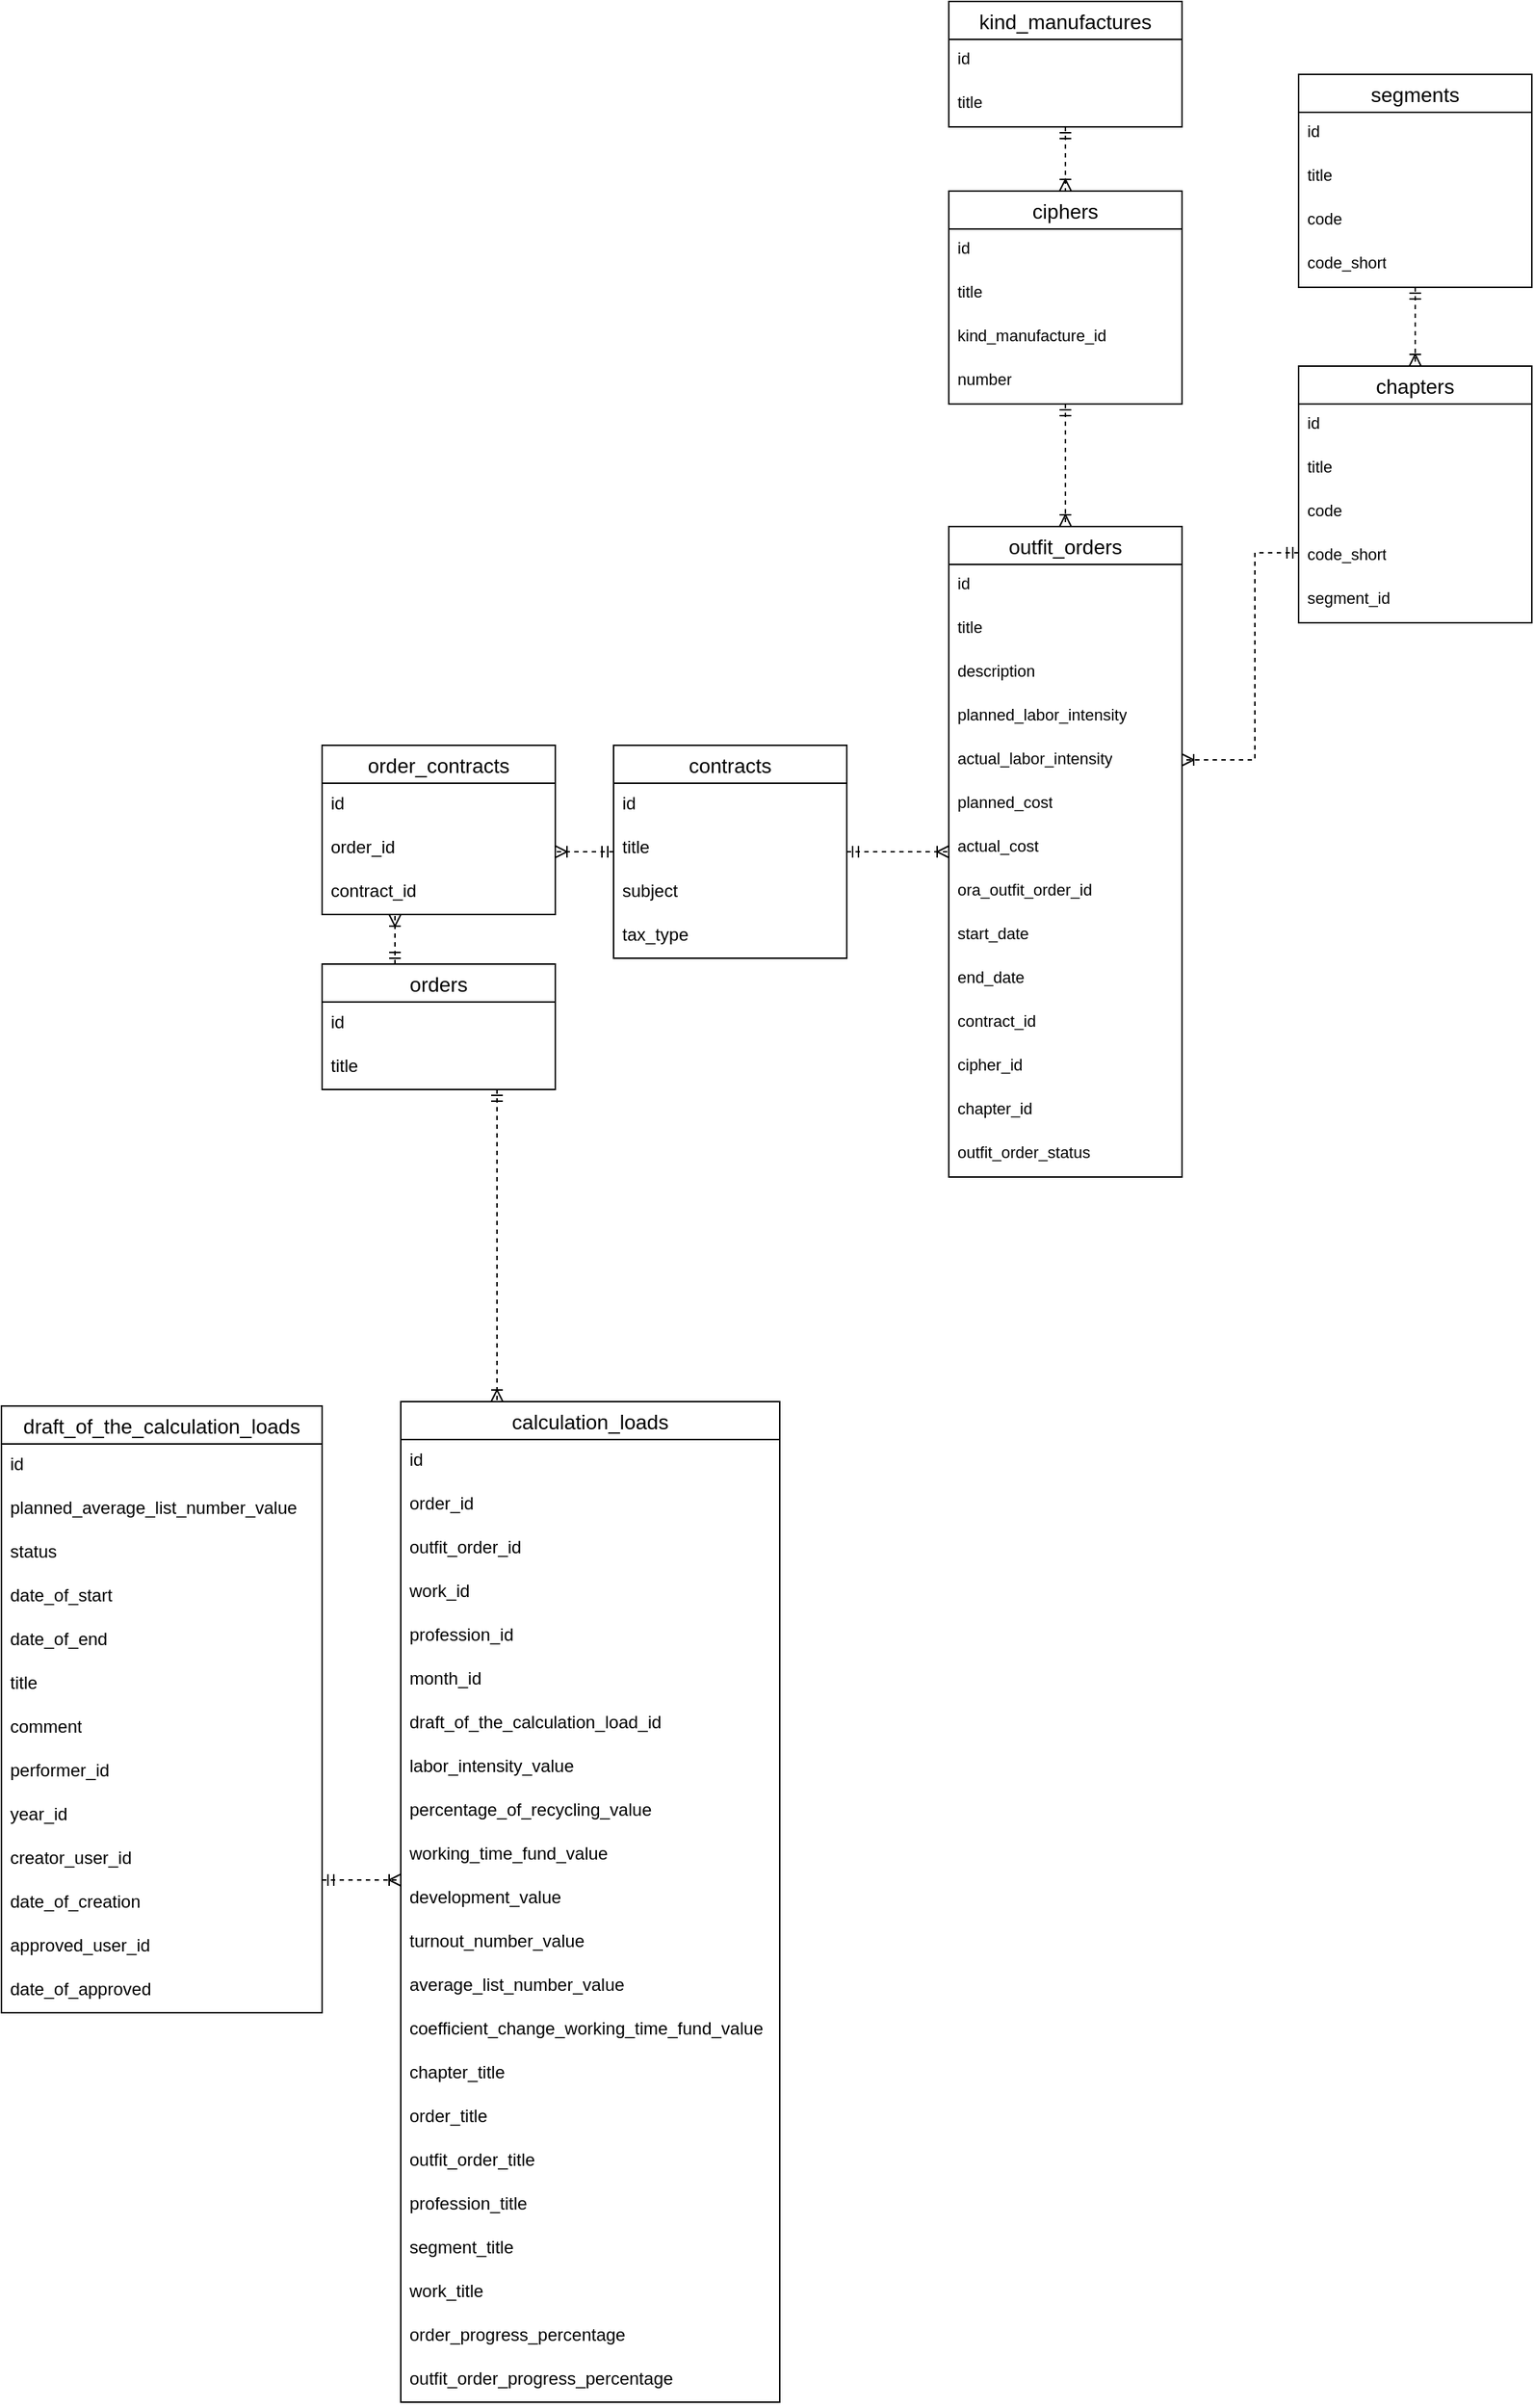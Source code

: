 <mxfile version="24.2.1" type="github">
  <diagram name="Страница — 1" id="GrZEG518gq5FZWqtpkEo">
    <mxGraphModel dx="954" dy="1816" grid="1" gridSize="10" guides="1" tooltips="1" connect="1" arrows="1" fold="1" page="1" pageScale="1" pageWidth="827" pageHeight="1169" math="0" shadow="0">
      <root>
        <mxCell id="0" />
        <mxCell id="1" parent="0" />
        <mxCell id="0xAcNE5p8Owfltbr_SzP-37" style="edgeStyle=orthogonalEdgeStyle;rounded=0;orthogonalLoop=1;jettySize=auto;html=1;dashed=1;endArrow=ERoneToMany;endFill=0;startArrow=ERmandOne;startFill=0;" edge="1" parent="1" source="0xAcNE5p8Owfltbr_SzP-1" target="0xAcNE5p8Owfltbr_SzP-15">
          <mxGeometry relative="1" as="geometry">
            <Array as="points">
              <mxPoint x="380" y="718" />
              <mxPoint x="380" y="718" />
            </Array>
          </mxGeometry>
        </mxCell>
        <mxCell id="0xAcNE5p8Owfltbr_SzP-1" value="draft_of_the_calculation_loads" style="swimlane;fontStyle=0;childLayout=stackLayout;horizontal=1;startSize=26;horizontalStack=0;resizeParent=1;resizeParentMax=0;resizeLast=0;collapsible=1;marginBottom=0;align=center;fontSize=14;" vertex="1" parent="1">
          <mxGeometry x="140" y="393" width="220" height="416" as="geometry" />
        </mxCell>
        <mxCell id="0xAcNE5p8Owfltbr_SzP-44" value="id" style="text;strokeColor=none;fillColor=none;spacingLeft=4;spacingRight=4;overflow=hidden;rotatable=0;points=[[0,0.5],[1,0.5]];portConstraint=eastwest;fontSize=12;whiteSpace=wrap;html=1;" vertex="1" parent="0xAcNE5p8Owfltbr_SzP-1">
          <mxGeometry y="26" width="220" height="30" as="geometry" />
        </mxCell>
        <mxCell id="0xAcNE5p8Owfltbr_SzP-2" value="planned_average_list_number_value" style="text;strokeColor=none;fillColor=none;spacingLeft=4;spacingRight=4;overflow=hidden;rotatable=0;points=[[0,0.5],[1,0.5]];portConstraint=eastwest;fontSize=12;whiteSpace=wrap;html=1;" vertex="1" parent="0xAcNE5p8Owfltbr_SzP-1">
          <mxGeometry y="56" width="220" height="30" as="geometry" />
        </mxCell>
        <mxCell id="0xAcNE5p8Owfltbr_SzP-3" value="status" style="text;strokeColor=none;fillColor=none;spacingLeft=4;spacingRight=4;overflow=hidden;rotatable=0;points=[[0,0.5],[1,0.5]];portConstraint=eastwest;fontSize=12;whiteSpace=wrap;html=1;" vertex="1" parent="0xAcNE5p8Owfltbr_SzP-1">
          <mxGeometry y="86" width="220" height="30" as="geometry" />
        </mxCell>
        <mxCell id="0xAcNE5p8Owfltbr_SzP-4" value="date_of_start" style="text;strokeColor=none;fillColor=none;spacingLeft=4;spacingRight=4;overflow=hidden;rotatable=0;points=[[0,0.5],[1,0.5]];portConstraint=eastwest;fontSize=12;whiteSpace=wrap;html=1;" vertex="1" parent="0xAcNE5p8Owfltbr_SzP-1">
          <mxGeometry y="116" width="220" height="30" as="geometry" />
        </mxCell>
        <mxCell id="0xAcNE5p8Owfltbr_SzP-5" value="date_of_end" style="text;strokeColor=none;fillColor=none;spacingLeft=4;spacingRight=4;overflow=hidden;rotatable=0;points=[[0,0.5],[1,0.5]];portConstraint=eastwest;fontSize=12;whiteSpace=wrap;html=1;" vertex="1" parent="0xAcNE5p8Owfltbr_SzP-1">
          <mxGeometry y="146" width="220" height="30" as="geometry" />
        </mxCell>
        <mxCell id="0xAcNE5p8Owfltbr_SzP-7" value="title" style="text;strokeColor=none;fillColor=none;spacingLeft=4;spacingRight=4;overflow=hidden;rotatable=0;points=[[0,0.5],[1,0.5]];portConstraint=eastwest;fontSize=12;whiteSpace=wrap;html=1;" vertex="1" parent="0xAcNE5p8Owfltbr_SzP-1">
          <mxGeometry y="176" width="220" height="30" as="geometry" />
        </mxCell>
        <mxCell id="0xAcNE5p8Owfltbr_SzP-8" value="comment" style="text;strokeColor=none;fillColor=none;spacingLeft=4;spacingRight=4;overflow=hidden;rotatable=0;points=[[0,0.5],[1,0.5]];portConstraint=eastwest;fontSize=12;whiteSpace=wrap;html=1;" vertex="1" parent="0xAcNE5p8Owfltbr_SzP-1">
          <mxGeometry y="206" width="220" height="30" as="geometry" />
        </mxCell>
        <mxCell id="0xAcNE5p8Owfltbr_SzP-10" value="performer_id" style="text;strokeColor=none;fillColor=none;spacingLeft=4;spacingRight=4;overflow=hidden;rotatable=0;points=[[0,0.5],[1,0.5]];portConstraint=eastwest;fontSize=12;whiteSpace=wrap;html=1;" vertex="1" parent="0xAcNE5p8Owfltbr_SzP-1">
          <mxGeometry y="236" width="220" height="30" as="geometry" />
        </mxCell>
        <mxCell id="0xAcNE5p8Owfltbr_SzP-11" value="year_id" style="text;strokeColor=none;fillColor=none;spacingLeft=4;spacingRight=4;overflow=hidden;rotatable=0;points=[[0,0.5],[1,0.5]];portConstraint=eastwest;fontSize=12;whiteSpace=wrap;html=1;" vertex="1" parent="0xAcNE5p8Owfltbr_SzP-1">
          <mxGeometry y="266" width="220" height="30" as="geometry" />
        </mxCell>
        <mxCell id="0xAcNE5p8Owfltbr_SzP-12" value="creator_user_id" style="text;strokeColor=none;fillColor=none;spacingLeft=4;spacingRight=4;overflow=hidden;rotatable=0;points=[[0,0.5],[1,0.5]];portConstraint=eastwest;fontSize=12;whiteSpace=wrap;html=1;" vertex="1" parent="0xAcNE5p8Owfltbr_SzP-1">
          <mxGeometry y="296" width="220" height="30" as="geometry" />
        </mxCell>
        <mxCell id="0xAcNE5p8Owfltbr_SzP-9" value="date_of_creation" style="text;strokeColor=none;fillColor=none;spacingLeft=4;spacingRight=4;overflow=hidden;rotatable=0;points=[[0,0.5],[1,0.5]];portConstraint=eastwest;fontSize=12;whiteSpace=wrap;html=1;" vertex="1" parent="0xAcNE5p8Owfltbr_SzP-1">
          <mxGeometry y="326" width="220" height="30" as="geometry" />
        </mxCell>
        <mxCell id="0xAcNE5p8Owfltbr_SzP-13" value="approved_user_id" style="text;strokeColor=none;fillColor=none;spacingLeft=4;spacingRight=4;overflow=hidden;rotatable=0;points=[[0,0.5],[1,0.5]];portConstraint=eastwest;fontSize=12;whiteSpace=wrap;html=1;" vertex="1" parent="0xAcNE5p8Owfltbr_SzP-1">
          <mxGeometry y="356" width="220" height="30" as="geometry" />
        </mxCell>
        <mxCell id="0xAcNE5p8Owfltbr_SzP-14" value="date_of_approved" style="text;strokeColor=none;fillColor=none;spacingLeft=4;spacingRight=4;overflow=hidden;rotatable=0;points=[[0,0.5],[1,0.5]];portConstraint=eastwest;fontSize=12;whiteSpace=wrap;html=1;" vertex="1" parent="0xAcNE5p8Owfltbr_SzP-1">
          <mxGeometry y="386" width="220" height="30" as="geometry" />
        </mxCell>
        <mxCell id="0xAcNE5p8Owfltbr_SzP-15" value="calculation_loads" style="swimlane;fontStyle=0;childLayout=stackLayout;horizontal=1;startSize=26;horizontalStack=0;resizeParent=1;resizeParentMax=0;resizeLast=0;collapsible=1;marginBottom=0;align=center;fontSize=14;" vertex="1" parent="1">
          <mxGeometry x="414" y="390" width="260" height="686" as="geometry" />
        </mxCell>
        <mxCell id="0xAcNE5p8Owfltbr_SzP-43" value="id" style="text;strokeColor=none;fillColor=none;spacingLeft=4;spacingRight=4;overflow=hidden;rotatable=0;points=[[0,0.5],[1,0.5]];portConstraint=eastwest;fontSize=12;whiteSpace=wrap;html=1;" vertex="1" parent="0xAcNE5p8Owfltbr_SzP-15">
          <mxGeometry y="26" width="260" height="30" as="geometry" />
        </mxCell>
        <mxCell id="0xAcNE5p8Owfltbr_SzP-16" value="order_id" style="text;strokeColor=none;fillColor=none;spacingLeft=4;spacingRight=4;overflow=hidden;rotatable=0;points=[[0,0.5],[1,0.5]];portConstraint=eastwest;fontSize=12;whiteSpace=wrap;html=1;" vertex="1" parent="0xAcNE5p8Owfltbr_SzP-15">
          <mxGeometry y="56" width="260" height="30" as="geometry" />
        </mxCell>
        <mxCell id="0xAcNE5p8Owfltbr_SzP-17" value="outfit_order_id" style="text;strokeColor=none;fillColor=none;spacingLeft=4;spacingRight=4;overflow=hidden;rotatable=0;points=[[0,0.5],[1,0.5]];portConstraint=eastwest;fontSize=12;whiteSpace=wrap;html=1;" vertex="1" parent="0xAcNE5p8Owfltbr_SzP-15">
          <mxGeometry y="86" width="260" height="30" as="geometry" />
        </mxCell>
        <mxCell id="0xAcNE5p8Owfltbr_SzP-18" value="work_id" style="text;strokeColor=none;fillColor=none;spacingLeft=4;spacingRight=4;overflow=hidden;rotatable=0;points=[[0,0.5],[1,0.5]];portConstraint=eastwest;fontSize=12;whiteSpace=wrap;html=1;" vertex="1" parent="0xAcNE5p8Owfltbr_SzP-15">
          <mxGeometry y="116" width="260" height="30" as="geometry" />
        </mxCell>
        <mxCell id="0xAcNE5p8Owfltbr_SzP-19" value="profession_id" style="text;strokeColor=none;fillColor=none;spacingLeft=4;spacingRight=4;overflow=hidden;rotatable=0;points=[[0,0.5],[1,0.5]];portConstraint=eastwest;fontSize=12;whiteSpace=wrap;html=1;" vertex="1" parent="0xAcNE5p8Owfltbr_SzP-15">
          <mxGeometry y="146" width="260" height="30" as="geometry" />
        </mxCell>
        <mxCell id="0xAcNE5p8Owfltbr_SzP-20" value="month_id" style="text;strokeColor=none;fillColor=none;spacingLeft=4;spacingRight=4;overflow=hidden;rotatable=0;points=[[0,0.5],[1,0.5]];portConstraint=eastwest;fontSize=12;whiteSpace=wrap;html=1;" vertex="1" parent="0xAcNE5p8Owfltbr_SzP-15">
          <mxGeometry y="176" width="260" height="30" as="geometry" />
        </mxCell>
        <mxCell id="0xAcNE5p8Owfltbr_SzP-21" value="draft_of_the_calculation_load_id" style="text;strokeColor=none;fillColor=none;spacingLeft=4;spacingRight=4;overflow=hidden;rotatable=0;points=[[0,0.5],[1,0.5]];portConstraint=eastwest;fontSize=12;whiteSpace=wrap;html=1;" vertex="1" parent="0xAcNE5p8Owfltbr_SzP-15">
          <mxGeometry y="206" width="260" height="30" as="geometry" />
        </mxCell>
        <mxCell id="0xAcNE5p8Owfltbr_SzP-22" value="labor_intensity_value" style="text;strokeColor=none;fillColor=none;spacingLeft=4;spacingRight=4;overflow=hidden;rotatable=0;points=[[0,0.5],[1,0.5]];portConstraint=eastwest;fontSize=12;whiteSpace=wrap;html=1;" vertex="1" parent="0xAcNE5p8Owfltbr_SzP-15">
          <mxGeometry y="236" width="260" height="30" as="geometry" />
        </mxCell>
        <mxCell id="0xAcNE5p8Owfltbr_SzP-23" value="percentage_of_recycling_value" style="text;strokeColor=none;fillColor=none;spacingLeft=4;spacingRight=4;overflow=hidden;rotatable=0;points=[[0,0.5],[1,0.5]];portConstraint=eastwest;fontSize=12;whiteSpace=wrap;html=1;" vertex="1" parent="0xAcNE5p8Owfltbr_SzP-15">
          <mxGeometry y="266" width="260" height="30" as="geometry" />
        </mxCell>
        <mxCell id="0xAcNE5p8Owfltbr_SzP-24" value="working_time_fund_value" style="text;strokeColor=none;fillColor=none;spacingLeft=4;spacingRight=4;overflow=hidden;rotatable=0;points=[[0,0.5],[1,0.5]];portConstraint=eastwest;fontSize=12;whiteSpace=wrap;html=1;" vertex="1" parent="0xAcNE5p8Owfltbr_SzP-15">
          <mxGeometry y="296" width="260" height="30" as="geometry" />
        </mxCell>
        <mxCell id="0xAcNE5p8Owfltbr_SzP-25" value="development_value" style="text;strokeColor=none;fillColor=none;spacingLeft=4;spacingRight=4;overflow=hidden;rotatable=0;points=[[0,0.5],[1,0.5]];portConstraint=eastwest;fontSize=12;whiteSpace=wrap;html=1;" vertex="1" parent="0xAcNE5p8Owfltbr_SzP-15">
          <mxGeometry y="326" width="260" height="30" as="geometry" />
        </mxCell>
        <mxCell id="0xAcNE5p8Owfltbr_SzP-26" value="turnout_number_value" style="text;strokeColor=none;fillColor=none;spacingLeft=4;spacingRight=4;overflow=hidden;rotatable=0;points=[[0,0.5],[1,0.5]];portConstraint=eastwest;fontSize=12;whiteSpace=wrap;html=1;" vertex="1" parent="0xAcNE5p8Owfltbr_SzP-15">
          <mxGeometry y="356" width="260" height="30" as="geometry" />
        </mxCell>
        <mxCell id="0xAcNE5p8Owfltbr_SzP-27" value="average_list_number_value" style="text;strokeColor=none;fillColor=none;spacingLeft=4;spacingRight=4;overflow=hidden;rotatable=0;points=[[0,0.5],[1,0.5]];portConstraint=eastwest;fontSize=12;whiteSpace=wrap;html=1;" vertex="1" parent="0xAcNE5p8Owfltbr_SzP-15">
          <mxGeometry y="386" width="260" height="30" as="geometry" />
        </mxCell>
        <mxCell id="0xAcNE5p8Owfltbr_SzP-28" value="coefficient_change_working_time_fund_value" style="text;strokeColor=none;fillColor=none;spacingLeft=4;spacingRight=4;overflow=hidden;rotatable=0;points=[[0,0.5],[1,0.5]];portConstraint=eastwest;fontSize=12;whiteSpace=wrap;html=1;" vertex="1" parent="0xAcNE5p8Owfltbr_SzP-15">
          <mxGeometry y="416" width="260" height="30" as="geometry" />
        </mxCell>
        <mxCell id="0xAcNE5p8Owfltbr_SzP-29" value="chapter_title" style="text;strokeColor=none;fillColor=none;spacingLeft=4;spacingRight=4;overflow=hidden;rotatable=0;points=[[0,0.5],[1,0.5]];portConstraint=eastwest;fontSize=12;whiteSpace=wrap;html=1;" vertex="1" parent="0xAcNE5p8Owfltbr_SzP-15">
          <mxGeometry y="446" width="260" height="30" as="geometry" />
        </mxCell>
        <mxCell id="0xAcNE5p8Owfltbr_SzP-30" value="order_title" style="text;strokeColor=none;fillColor=none;spacingLeft=4;spacingRight=4;overflow=hidden;rotatable=0;points=[[0,0.5],[1,0.5]];portConstraint=eastwest;fontSize=12;whiteSpace=wrap;html=1;" vertex="1" parent="0xAcNE5p8Owfltbr_SzP-15">
          <mxGeometry y="476" width="260" height="30" as="geometry" />
        </mxCell>
        <mxCell id="0xAcNE5p8Owfltbr_SzP-31" value="outfit_order_title" style="text;strokeColor=none;fillColor=none;spacingLeft=4;spacingRight=4;overflow=hidden;rotatable=0;points=[[0,0.5],[1,0.5]];portConstraint=eastwest;fontSize=12;whiteSpace=wrap;html=1;" vertex="1" parent="0xAcNE5p8Owfltbr_SzP-15">
          <mxGeometry y="506" width="260" height="30" as="geometry" />
        </mxCell>
        <mxCell id="0xAcNE5p8Owfltbr_SzP-32" value="profession_title" style="text;strokeColor=none;fillColor=none;spacingLeft=4;spacingRight=4;overflow=hidden;rotatable=0;points=[[0,0.5],[1,0.5]];portConstraint=eastwest;fontSize=12;whiteSpace=wrap;html=1;" vertex="1" parent="0xAcNE5p8Owfltbr_SzP-15">
          <mxGeometry y="536" width="260" height="30" as="geometry" />
        </mxCell>
        <mxCell id="0xAcNE5p8Owfltbr_SzP-33" value="segment_title" style="text;strokeColor=none;fillColor=none;spacingLeft=4;spacingRight=4;overflow=hidden;rotatable=0;points=[[0,0.5],[1,0.5]];portConstraint=eastwest;fontSize=12;whiteSpace=wrap;html=1;" vertex="1" parent="0xAcNE5p8Owfltbr_SzP-15">
          <mxGeometry y="566" width="260" height="30" as="geometry" />
        </mxCell>
        <mxCell id="0xAcNE5p8Owfltbr_SzP-34" value="work_title" style="text;strokeColor=none;fillColor=none;spacingLeft=4;spacingRight=4;overflow=hidden;rotatable=0;points=[[0,0.5],[1,0.5]];portConstraint=eastwest;fontSize=12;whiteSpace=wrap;html=1;" vertex="1" parent="0xAcNE5p8Owfltbr_SzP-15">
          <mxGeometry y="596" width="260" height="30" as="geometry" />
        </mxCell>
        <mxCell id="0xAcNE5p8Owfltbr_SzP-35" value="order_progress_percentage" style="text;strokeColor=none;fillColor=none;spacingLeft=4;spacingRight=4;overflow=hidden;rotatable=0;points=[[0,0.5],[1,0.5]];portConstraint=eastwest;fontSize=12;whiteSpace=wrap;html=1;" vertex="1" parent="0xAcNE5p8Owfltbr_SzP-15">
          <mxGeometry y="626" width="260" height="30" as="geometry" />
        </mxCell>
        <mxCell id="0xAcNE5p8Owfltbr_SzP-36" value="outfit_order_progress_percentage" style="text;strokeColor=none;fillColor=none;spacingLeft=4;spacingRight=4;overflow=hidden;rotatable=0;points=[[0,0.5],[1,0.5]];portConstraint=eastwest;fontSize=12;whiteSpace=wrap;html=1;" vertex="1" parent="0xAcNE5p8Owfltbr_SzP-15">
          <mxGeometry y="656" width="260" height="30" as="geometry" />
        </mxCell>
        <mxCell id="0xAcNE5p8Owfltbr_SzP-60" style="edgeStyle=orthogonalEdgeStyle;rounded=0;orthogonalLoop=1;jettySize=auto;html=1;dashed=1;startArrow=ERmandOne;startFill=0;endArrow=ERoneToMany;endFill=0;" edge="1" parent="1" source="0xAcNE5p8Owfltbr_SzP-39" target="0xAcNE5p8Owfltbr_SzP-53">
          <mxGeometry relative="1" as="geometry">
            <Array as="points">
              <mxPoint x="410" y="70" />
              <mxPoint x="410" y="70" />
            </Array>
          </mxGeometry>
        </mxCell>
        <mxCell id="0xAcNE5p8Owfltbr_SzP-63" style="edgeStyle=orthogonalEdgeStyle;rounded=0;orthogonalLoop=1;jettySize=auto;html=1;dashed=1;strokeColor=default;align=center;verticalAlign=middle;fontFamily=Helvetica;fontSize=11;fontColor=default;labelBackgroundColor=default;startArrow=ERmandOne;startFill=0;endArrow=ERoneToMany;endFill=0;" edge="1" parent="1" source="0xAcNE5p8Owfltbr_SzP-39" target="0xAcNE5p8Owfltbr_SzP-15">
          <mxGeometry relative="1" as="geometry">
            <Array as="points">
              <mxPoint x="480" y="230" />
              <mxPoint x="480" y="230" />
            </Array>
          </mxGeometry>
        </mxCell>
        <mxCell id="0xAcNE5p8Owfltbr_SzP-39" value="orders" style="swimlane;fontStyle=0;childLayout=stackLayout;horizontal=1;startSize=26;horizontalStack=0;resizeParent=1;resizeParentMax=0;resizeLast=0;collapsible=1;marginBottom=0;align=center;fontSize=14;" vertex="1" parent="1">
          <mxGeometry x="360" y="90" width="160" height="86" as="geometry" />
        </mxCell>
        <mxCell id="0xAcNE5p8Owfltbr_SzP-45" value="id" style="text;strokeColor=none;fillColor=none;spacingLeft=4;spacingRight=4;overflow=hidden;rotatable=0;points=[[0,0.5],[1,0.5]];portConstraint=eastwest;fontSize=12;whiteSpace=wrap;html=1;" vertex="1" parent="0xAcNE5p8Owfltbr_SzP-39">
          <mxGeometry y="26" width="160" height="30" as="geometry" />
        </mxCell>
        <mxCell id="0xAcNE5p8Owfltbr_SzP-46" value="title" style="text;strokeColor=none;fillColor=none;spacingLeft=4;spacingRight=4;overflow=hidden;rotatable=0;points=[[0,0.5],[1,0.5]];portConstraint=eastwest;fontSize=12;whiteSpace=wrap;html=1;" vertex="1" parent="0xAcNE5p8Owfltbr_SzP-39">
          <mxGeometry y="56" width="160" height="30" as="geometry" />
        </mxCell>
        <mxCell id="0xAcNE5p8Owfltbr_SzP-61" style="edgeStyle=orthogonalEdgeStyle;rounded=0;orthogonalLoop=1;jettySize=auto;html=1;dashed=1;strokeColor=default;align=center;verticalAlign=middle;fontFamily=Helvetica;fontSize=11;fontColor=default;labelBackgroundColor=default;startArrow=ERmandOne;startFill=0;endArrow=ERoneToMany;endFill=0;" edge="1" parent="1" source="0xAcNE5p8Owfltbr_SzP-47" target="0xAcNE5p8Owfltbr_SzP-53">
          <mxGeometry relative="1" as="geometry">
            <Array as="points">
              <mxPoint x="500" y="-59" />
            </Array>
          </mxGeometry>
        </mxCell>
        <mxCell id="0xAcNE5p8Owfltbr_SzP-95" style="edgeStyle=orthogonalEdgeStyle;rounded=0;orthogonalLoop=1;jettySize=auto;html=1;dashed=1;strokeColor=default;align=center;verticalAlign=middle;fontFamily=Helvetica;fontSize=11;fontColor=default;labelBackgroundColor=default;startArrow=ERmandOne;startFill=0;endArrow=ERoneToMany;endFill=0;" edge="1" parent="1" source="0xAcNE5p8Owfltbr_SzP-47" target="0xAcNE5p8Owfltbr_SzP-64">
          <mxGeometry relative="1" as="geometry" />
        </mxCell>
        <mxCell id="0xAcNE5p8Owfltbr_SzP-47" value="contracts" style="swimlane;fontStyle=0;childLayout=stackLayout;horizontal=1;startSize=26;horizontalStack=0;resizeParent=1;resizeParentMax=0;resizeLast=0;collapsible=1;marginBottom=0;align=center;fontSize=14;" vertex="1" parent="1">
          <mxGeometry x="560" y="-60" width="160" height="146" as="geometry" />
        </mxCell>
        <mxCell id="0xAcNE5p8Owfltbr_SzP-48" value="id" style="text;strokeColor=none;fillColor=none;spacingLeft=4;spacingRight=4;overflow=hidden;rotatable=0;points=[[0,0.5],[1,0.5]];portConstraint=eastwest;fontSize=12;whiteSpace=wrap;html=1;" vertex="1" parent="0xAcNE5p8Owfltbr_SzP-47">
          <mxGeometry y="26" width="160" height="30" as="geometry" />
        </mxCell>
        <mxCell id="0xAcNE5p8Owfltbr_SzP-49" value="title" style="text;strokeColor=none;fillColor=none;spacingLeft=4;spacingRight=4;overflow=hidden;rotatable=0;points=[[0,0.5],[1,0.5]];portConstraint=eastwest;fontSize=12;whiteSpace=wrap;html=1;" vertex="1" parent="0xAcNE5p8Owfltbr_SzP-47">
          <mxGeometry y="56" width="160" height="30" as="geometry" />
        </mxCell>
        <mxCell id="0xAcNE5p8Owfltbr_SzP-51" value="subject" style="text;strokeColor=none;fillColor=none;spacingLeft=4;spacingRight=4;overflow=hidden;rotatable=0;points=[[0,0.5],[1,0.5]];portConstraint=eastwest;fontSize=12;whiteSpace=wrap;html=1;" vertex="1" parent="0xAcNE5p8Owfltbr_SzP-47">
          <mxGeometry y="86" width="160" height="30" as="geometry" />
        </mxCell>
        <mxCell id="0xAcNE5p8Owfltbr_SzP-52" value="tax_type" style="text;strokeColor=none;fillColor=none;spacingLeft=4;spacingRight=4;overflow=hidden;rotatable=0;points=[[0,0.5],[1,0.5]];portConstraint=eastwest;fontSize=12;whiteSpace=wrap;html=1;" vertex="1" parent="0xAcNE5p8Owfltbr_SzP-47">
          <mxGeometry y="116" width="160" height="30" as="geometry" />
        </mxCell>
        <mxCell id="0xAcNE5p8Owfltbr_SzP-53" value="order_contracts" style="swimlane;fontStyle=0;childLayout=stackLayout;horizontal=1;startSize=26;horizontalStack=0;resizeParent=1;resizeParentMax=0;resizeLast=0;collapsible=1;marginBottom=0;align=center;fontSize=14;" vertex="1" parent="1">
          <mxGeometry x="360" y="-60" width="160" height="116" as="geometry" />
        </mxCell>
        <mxCell id="0xAcNE5p8Owfltbr_SzP-59" value="id" style="text;strokeColor=none;fillColor=none;spacingLeft=4;spacingRight=4;overflow=hidden;rotatable=0;points=[[0,0.5],[1,0.5]];portConstraint=eastwest;fontSize=12;whiteSpace=wrap;html=1;" vertex="1" parent="0xAcNE5p8Owfltbr_SzP-53">
          <mxGeometry y="26" width="160" height="30" as="geometry" />
        </mxCell>
        <mxCell id="0xAcNE5p8Owfltbr_SzP-57" value="order_id" style="text;strokeColor=none;fillColor=none;spacingLeft=4;spacingRight=4;overflow=hidden;rotatable=0;points=[[0,0.5],[1,0.5]];portConstraint=eastwest;fontSize=12;whiteSpace=wrap;html=1;" vertex="1" parent="0xAcNE5p8Owfltbr_SzP-53">
          <mxGeometry y="56" width="160" height="30" as="geometry" />
        </mxCell>
        <mxCell id="0xAcNE5p8Owfltbr_SzP-58" value="contract_id" style="text;strokeColor=none;fillColor=none;spacingLeft=4;spacingRight=4;overflow=hidden;rotatable=0;points=[[0,0.5],[1,0.5]];portConstraint=eastwest;fontSize=12;whiteSpace=wrap;html=1;" vertex="1" parent="0xAcNE5p8Owfltbr_SzP-53">
          <mxGeometry y="86" width="160" height="30" as="geometry" />
        </mxCell>
        <mxCell id="0xAcNE5p8Owfltbr_SzP-64" value="outfit_orders" style="swimlane;fontStyle=0;childLayout=stackLayout;horizontal=1;startSize=26;horizontalStack=0;resizeParent=1;resizeParentMax=0;resizeLast=0;collapsible=1;marginBottom=0;align=center;fontSize=14;fontFamily=Helvetica;fontColor=default;labelBackgroundColor=default;" vertex="1" parent="1">
          <mxGeometry x="790" y="-210" width="160" height="446" as="geometry" />
        </mxCell>
        <mxCell id="0xAcNE5p8Owfltbr_SzP-68" value="id" style="text;strokeColor=none;fillColor=none;spacingLeft=4;spacingRight=4;overflow=hidden;rotatable=0;points=[[0,0.5],[1,0.5]];portConstraint=eastwest;fontSize=11;whiteSpace=wrap;html=1;fontFamily=Helvetica;fontColor=default;labelBackgroundColor=default;" vertex="1" parent="0xAcNE5p8Owfltbr_SzP-64">
          <mxGeometry y="26" width="160" height="30" as="geometry" />
        </mxCell>
        <mxCell id="0xAcNE5p8Owfltbr_SzP-69" value="title" style="text;strokeColor=none;fillColor=none;spacingLeft=4;spacingRight=4;overflow=hidden;rotatable=0;points=[[0,0.5],[1,0.5]];portConstraint=eastwest;fontSize=11;whiteSpace=wrap;html=1;fontFamily=Helvetica;fontColor=default;labelBackgroundColor=default;" vertex="1" parent="0xAcNE5p8Owfltbr_SzP-64">
          <mxGeometry y="56" width="160" height="30" as="geometry" />
        </mxCell>
        <mxCell id="0xAcNE5p8Owfltbr_SzP-70" value="description" style="text;strokeColor=none;fillColor=none;spacingLeft=4;spacingRight=4;overflow=hidden;rotatable=0;points=[[0,0.5],[1,0.5]];portConstraint=eastwest;fontSize=11;whiteSpace=wrap;html=1;fontFamily=Helvetica;fontColor=default;labelBackgroundColor=default;" vertex="1" parent="0xAcNE5p8Owfltbr_SzP-64">
          <mxGeometry y="86" width="160" height="30" as="geometry" />
        </mxCell>
        <mxCell id="0xAcNE5p8Owfltbr_SzP-71" value="planned_labor_intensity" style="text;strokeColor=none;fillColor=none;spacingLeft=4;spacingRight=4;overflow=hidden;rotatable=0;points=[[0,0.5],[1,0.5]];portConstraint=eastwest;fontSize=11;whiteSpace=wrap;html=1;fontFamily=Helvetica;fontColor=default;labelBackgroundColor=default;" vertex="1" parent="0xAcNE5p8Owfltbr_SzP-64">
          <mxGeometry y="116" width="160" height="30" as="geometry" />
        </mxCell>
        <mxCell id="0xAcNE5p8Owfltbr_SzP-85" value="actual_labor_intensity" style="text;strokeColor=none;fillColor=none;spacingLeft=4;spacingRight=4;overflow=hidden;rotatable=0;points=[[0,0.5],[1,0.5]];portConstraint=eastwest;fontSize=11;whiteSpace=wrap;html=1;fontFamily=Helvetica;fontColor=default;labelBackgroundColor=default;" vertex="1" parent="0xAcNE5p8Owfltbr_SzP-64">
          <mxGeometry y="146" width="160" height="30" as="geometry" />
        </mxCell>
        <mxCell id="0xAcNE5p8Owfltbr_SzP-86" value="planned_cost" style="text;strokeColor=none;fillColor=none;spacingLeft=4;spacingRight=4;overflow=hidden;rotatable=0;points=[[0,0.5],[1,0.5]];portConstraint=eastwest;fontSize=11;whiteSpace=wrap;html=1;fontFamily=Helvetica;fontColor=default;labelBackgroundColor=default;" vertex="1" parent="0xAcNE5p8Owfltbr_SzP-64">
          <mxGeometry y="176" width="160" height="30" as="geometry" />
        </mxCell>
        <mxCell id="0xAcNE5p8Owfltbr_SzP-87" value="actual_cost" style="text;strokeColor=none;fillColor=none;spacingLeft=4;spacingRight=4;overflow=hidden;rotatable=0;points=[[0,0.5],[1,0.5]];portConstraint=eastwest;fontSize=11;whiteSpace=wrap;html=1;fontFamily=Helvetica;fontColor=default;labelBackgroundColor=default;" vertex="1" parent="0xAcNE5p8Owfltbr_SzP-64">
          <mxGeometry y="206" width="160" height="30" as="geometry" />
        </mxCell>
        <mxCell id="0xAcNE5p8Owfltbr_SzP-88" value="ora_outfit_order_id" style="text;strokeColor=none;fillColor=none;spacingLeft=4;spacingRight=4;overflow=hidden;rotatable=0;points=[[0,0.5],[1,0.5]];portConstraint=eastwest;fontSize=11;whiteSpace=wrap;html=1;fontFamily=Helvetica;fontColor=default;labelBackgroundColor=default;" vertex="1" parent="0xAcNE5p8Owfltbr_SzP-64">
          <mxGeometry y="236" width="160" height="30" as="geometry" />
        </mxCell>
        <mxCell id="0xAcNE5p8Owfltbr_SzP-89" value="start_date" style="text;strokeColor=none;fillColor=none;spacingLeft=4;spacingRight=4;overflow=hidden;rotatable=0;points=[[0,0.5],[1,0.5]];portConstraint=eastwest;fontSize=11;whiteSpace=wrap;html=1;fontFamily=Helvetica;fontColor=default;labelBackgroundColor=default;" vertex="1" parent="0xAcNE5p8Owfltbr_SzP-64">
          <mxGeometry y="266" width="160" height="30" as="geometry" />
        </mxCell>
        <mxCell id="0xAcNE5p8Owfltbr_SzP-90" value="end_date" style="text;strokeColor=none;fillColor=none;spacingLeft=4;spacingRight=4;overflow=hidden;rotatable=0;points=[[0,0.5],[1,0.5]];portConstraint=eastwest;fontSize=11;whiteSpace=wrap;html=1;fontFamily=Helvetica;fontColor=default;labelBackgroundColor=default;" vertex="1" parent="0xAcNE5p8Owfltbr_SzP-64">
          <mxGeometry y="296" width="160" height="30" as="geometry" />
        </mxCell>
        <mxCell id="0xAcNE5p8Owfltbr_SzP-91" value="contract_id" style="text;strokeColor=none;fillColor=none;spacingLeft=4;spacingRight=4;overflow=hidden;rotatable=0;points=[[0,0.5],[1,0.5]];portConstraint=eastwest;fontSize=11;whiteSpace=wrap;html=1;fontFamily=Helvetica;fontColor=default;labelBackgroundColor=default;" vertex="1" parent="0xAcNE5p8Owfltbr_SzP-64">
          <mxGeometry y="326" width="160" height="30" as="geometry" />
        </mxCell>
        <mxCell id="0xAcNE5p8Owfltbr_SzP-92" value="cipher_id" style="text;strokeColor=none;fillColor=none;spacingLeft=4;spacingRight=4;overflow=hidden;rotatable=0;points=[[0,0.5],[1,0.5]];portConstraint=eastwest;fontSize=11;whiteSpace=wrap;html=1;fontFamily=Helvetica;fontColor=default;labelBackgroundColor=default;" vertex="1" parent="0xAcNE5p8Owfltbr_SzP-64">
          <mxGeometry y="356" width="160" height="30" as="geometry" />
        </mxCell>
        <mxCell id="0xAcNE5p8Owfltbr_SzP-93" value="chapter_id" style="text;strokeColor=none;fillColor=none;spacingLeft=4;spacingRight=4;overflow=hidden;rotatable=0;points=[[0,0.5],[1,0.5]];portConstraint=eastwest;fontSize=11;whiteSpace=wrap;html=1;fontFamily=Helvetica;fontColor=default;labelBackgroundColor=default;" vertex="1" parent="0xAcNE5p8Owfltbr_SzP-64">
          <mxGeometry y="386" width="160" height="30" as="geometry" />
        </mxCell>
        <mxCell id="0xAcNE5p8Owfltbr_SzP-94" value="outfit_order_status" style="text;strokeColor=none;fillColor=none;spacingLeft=4;spacingRight=4;overflow=hidden;rotatable=0;points=[[0,0.5],[1,0.5]];portConstraint=eastwest;fontSize=11;whiteSpace=wrap;html=1;fontFamily=Helvetica;fontColor=default;labelBackgroundColor=default;" vertex="1" parent="0xAcNE5p8Owfltbr_SzP-64">
          <mxGeometry y="416" width="160" height="30" as="geometry" />
        </mxCell>
        <mxCell id="0xAcNE5p8Owfltbr_SzP-108" style="edgeStyle=orthogonalEdgeStyle;rounded=0;orthogonalLoop=1;jettySize=auto;html=1;dashed=1;strokeColor=default;align=center;verticalAlign=middle;fontFamily=Helvetica;fontSize=11;fontColor=default;labelBackgroundColor=default;startArrow=ERmandOne;startFill=0;endArrow=ERoneToMany;endFill=0;" edge="1" parent="1" source="0xAcNE5p8Owfltbr_SzP-96" target="0xAcNE5p8Owfltbr_SzP-64">
          <mxGeometry relative="1" as="geometry" />
        </mxCell>
        <mxCell id="0xAcNE5p8Owfltbr_SzP-96" value="ciphers" style="swimlane;fontStyle=0;childLayout=stackLayout;horizontal=1;startSize=26;horizontalStack=0;resizeParent=1;resizeParentMax=0;resizeLast=0;collapsible=1;marginBottom=0;align=center;fontSize=14;fontFamily=Helvetica;fontColor=default;labelBackgroundColor=default;" vertex="1" parent="1">
          <mxGeometry x="790" y="-440" width="160" height="146" as="geometry" />
        </mxCell>
        <mxCell id="0xAcNE5p8Owfltbr_SzP-97" value="id" style="text;strokeColor=none;fillColor=none;spacingLeft=4;spacingRight=4;overflow=hidden;rotatable=0;points=[[0,0.5],[1,0.5]];portConstraint=eastwest;fontSize=11;whiteSpace=wrap;html=1;fontFamily=Helvetica;fontColor=default;labelBackgroundColor=default;" vertex="1" parent="0xAcNE5p8Owfltbr_SzP-96">
          <mxGeometry y="26" width="160" height="30" as="geometry" />
        </mxCell>
        <mxCell id="0xAcNE5p8Owfltbr_SzP-98" value="title" style="text;strokeColor=none;fillColor=none;spacingLeft=4;spacingRight=4;overflow=hidden;rotatable=0;points=[[0,0.5],[1,0.5]];portConstraint=eastwest;fontSize=11;whiteSpace=wrap;html=1;fontFamily=Helvetica;fontColor=default;labelBackgroundColor=default;" vertex="1" parent="0xAcNE5p8Owfltbr_SzP-96">
          <mxGeometry y="56" width="160" height="30" as="geometry" />
        </mxCell>
        <mxCell id="0xAcNE5p8Owfltbr_SzP-106" value="kind_manufacture_id" style="text;strokeColor=none;fillColor=none;spacingLeft=4;spacingRight=4;overflow=hidden;rotatable=0;points=[[0,0.5],[1,0.5]];portConstraint=eastwest;fontSize=11;whiteSpace=wrap;html=1;fontFamily=Helvetica;fontColor=default;labelBackgroundColor=default;" vertex="1" parent="0xAcNE5p8Owfltbr_SzP-96">
          <mxGeometry y="86" width="160" height="30" as="geometry" />
        </mxCell>
        <mxCell id="0xAcNE5p8Owfltbr_SzP-107" value="number" style="text;strokeColor=none;fillColor=none;spacingLeft=4;spacingRight=4;overflow=hidden;rotatable=0;points=[[0,0.5],[1,0.5]];portConstraint=eastwest;fontSize=11;whiteSpace=wrap;html=1;fontFamily=Helvetica;fontColor=default;labelBackgroundColor=default;" vertex="1" parent="0xAcNE5p8Owfltbr_SzP-96">
          <mxGeometry y="116" width="160" height="30" as="geometry" />
        </mxCell>
        <mxCell id="0xAcNE5p8Owfltbr_SzP-105" style="edgeStyle=orthogonalEdgeStyle;rounded=0;orthogonalLoop=1;jettySize=auto;html=1;dashed=1;strokeColor=default;align=center;verticalAlign=middle;fontFamily=Helvetica;fontSize=11;fontColor=default;labelBackgroundColor=default;startArrow=ERmandOne;startFill=0;endArrow=ERoneToMany;endFill=0;" edge="1" parent="1" source="0xAcNE5p8Owfltbr_SzP-100" target="0xAcNE5p8Owfltbr_SzP-96">
          <mxGeometry relative="1" as="geometry" />
        </mxCell>
        <mxCell id="0xAcNE5p8Owfltbr_SzP-100" value="kind_manufactures" style="swimlane;fontStyle=0;childLayout=stackLayout;horizontal=1;startSize=26;horizontalStack=0;resizeParent=1;resizeParentMax=0;resizeLast=0;collapsible=1;marginBottom=0;align=center;fontSize=14;fontFamily=Helvetica;fontColor=default;labelBackgroundColor=default;" vertex="1" parent="1">
          <mxGeometry x="790" y="-570" width="160" height="86" as="geometry" />
        </mxCell>
        <mxCell id="0xAcNE5p8Owfltbr_SzP-101" value="id" style="text;strokeColor=none;fillColor=none;spacingLeft=4;spacingRight=4;overflow=hidden;rotatable=0;points=[[0,0.5],[1,0.5]];portConstraint=eastwest;fontSize=11;whiteSpace=wrap;html=1;fontFamily=Helvetica;fontColor=default;labelBackgroundColor=default;" vertex="1" parent="0xAcNE5p8Owfltbr_SzP-100">
          <mxGeometry y="26" width="160" height="30" as="geometry" />
        </mxCell>
        <mxCell id="0xAcNE5p8Owfltbr_SzP-102" value="title" style="text;strokeColor=none;fillColor=none;spacingLeft=4;spacingRight=4;overflow=hidden;rotatable=0;points=[[0,0.5],[1,0.5]];portConstraint=eastwest;fontSize=11;whiteSpace=wrap;html=1;fontFamily=Helvetica;fontColor=default;labelBackgroundColor=default;" vertex="1" parent="0xAcNE5p8Owfltbr_SzP-100">
          <mxGeometry y="56" width="160" height="30" as="geometry" />
        </mxCell>
        <mxCell id="0xAcNE5p8Owfltbr_SzP-115" style="edgeStyle=orthogonalEdgeStyle;rounded=0;orthogonalLoop=1;jettySize=auto;html=1;dashed=1;strokeColor=default;align=center;verticalAlign=middle;fontFamily=Helvetica;fontSize=11;fontColor=default;labelBackgroundColor=default;startArrow=ERmandOne;startFill=0;endArrow=ERoneToMany;endFill=0;" edge="1" parent="1" source="0xAcNE5p8Owfltbr_SzP-109" target="0xAcNE5p8Owfltbr_SzP-64">
          <mxGeometry relative="1" as="geometry">
            <Array as="points">
              <mxPoint x="1000" y="-192" />
              <mxPoint x="1000" y="-50" />
            </Array>
          </mxGeometry>
        </mxCell>
        <mxCell id="0xAcNE5p8Owfltbr_SzP-109" value="chapters" style="swimlane;fontStyle=0;childLayout=stackLayout;horizontal=1;startSize=26;horizontalStack=0;resizeParent=1;resizeParentMax=0;resizeLast=0;collapsible=1;marginBottom=0;align=center;fontSize=14;fontFamily=Helvetica;fontColor=default;labelBackgroundColor=default;" vertex="1" parent="1">
          <mxGeometry x="1030" y="-320" width="160" height="176" as="geometry" />
        </mxCell>
        <mxCell id="0xAcNE5p8Owfltbr_SzP-110" value="id" style="text;strokeColor=none;fillColor=none;spacingLeft=4;spacingRight=4;overflow=hidden;rotatable=0;points=[[0,0.5],[1,0.5]];portConstraint=eastwest;fontSize=11;whiteSpace=wrap;html=1;fontFamily=Helvetica;fontColor=default;labelBackgroundColor=default;" vertex="1" parent="0xAcNE5p8Owfltbr_SzP-109">
          <mxGeometry y="26" width="160" height="30" as="geometry" />
        </mxCell>
        <mxCell id="0xAcNE5p8Owfltbr_SzP-111" value="title" style="text;strokeColor=none;fillColor=none;spacingLeft=4;spacingRight=4;overflow=hidden;rotatable=0;points=[[0,0.5],[1,0.5]];portConstraint=eastwest;fontSize=11;whiteSpace=wrap;html=1;fontFamily=Helvetica;fontColor=default;labelBackgroundColor=default;" vertex="1" parent="0xAcNE5p8Owfltbr_SzP-109">
          <mxGeometry y="56" width="160" height="30" as="geometry" />
        </mxCell>
        <mxCell id="0xAcNE5p8Owfltbr_SzP-112" value="code" style="text;strokeColor=none;fillColor=none;spacingLeft=4;spacingRight=4;overflow=hidden;rotatable=0;points=[[0,0.5],[1,0.5]];portConstraint=eastwest;fontSize=11;whiteSpace=wrap;html=1;fontFamily=Helvetica;fontColor=default;labelBackgroundColor=default;" vertex="1" parent="0xAcNE5p8Owfltbr_SzP-109">
          <mxGeometry y="86" width="160" height="30" as="geometry" />
        </mxCell>
        <mxCell id="0xAcNE5p8Owfltbr_SzP-113" value="code_short" style="text;strokeColor=none;fillColor=none;spacingLeft=4;spacingRight=4;overflow=hidden;rotatable=0;points=[[0,0.5],[1,0.5]];portConstraint=eastwest;fontSize=11;whiteSpace=wrap;html=1;fontFamily=Helvetica;fontColor=default;labelBackgroundColor=default;" vertex="1" parent="0xAcNE5p8Owfltbr_SzP-109">
          <mxGeometry y="116" width="160" height="30" as="geometry" />
        </mxCell>
        <mxCell id="0xAcNE5p8Owfltbr_SzP-114" value="segment_id" style="text;strokeColor=none;fillColor=none;spacingLeft=4;spacingRight=4;overflow=hidden;rotatable=0;points=[[0,0.5],[1,0.5]];portConstraint=eastwest;fontSize=11;whiteSpace=wrap;html=1;fontFamily=Helvetica;fontColor=default;labelBackgroundColor=default;" vertex="1" parent="0xAcNE5p8Owfltbr_SzP-109">
          <mxGeometry y="146" width="160" height="30" as="geometry" />
        </mxCell>
        <mxCell id="0xAcNE5p8Owfltbr_SzP-121" style="edgeStyle=orthogonalEdgeStyle;rounded=0;orthogonalLoop=1;jettySize=auto;html=1;dashed=1;strokeColor=default;align=center;verticalAlign=middle;fontFamily=Helvetica;fontSize=11;fontColor=default;labelBackgroundColor=default;startArrow=ERmandOne;startFill=0;endArrow=ERoneToMany;endFill=0;" edge="1" parent="1" source="0xAcNE5p8Owfltbr_SzP-116" target="0xAcNE5p8Owfltbr_SzP-109">
          <mxGeometry relative="1" as="geometry" />
        </mxCell>
        <mxCell id="0xAcNE5p8Owfltbr_SzP-116" value="segments" style="swimlane;fontStyle=0;childLayout=stackLayout;horizontal=1;startSize=26;horizontalStack=0;resizeParent=1;resizeParentMax=0;resizeLast=0;collapsible=1;marginBottom=0;align=center;fontSize=14;fontFamily=Helvetica;fontColor=default;labelBackgroundColor=default;" vertex="1" parent="1">
          <mxGeometry x="1030" y="-520" width="160" height="146" as="geometry" />
        </mxCell>
        <mxCell id="0xAcNE5p8Owfltbr_SzP-117" value="id" style="text;strokeColor=none;fillColor=none;spacingLeft=4;spacingRight=4;overflow=hidden;rotatable=0;points=[[0,0.5],[1,0.5]];portConstraint=eastwest;fontSize=11;whiteSpace=wrap;html=1;fontFamily=Helvetica;fontColor=default;labelBackgroundColor=default;" vertex="1" parent="0xAcNE5p8Owfltbr_SzP-116">
          <mxGeometry y="26" width="160" height="30" as="geometry" />
        </mxCell>
        <mxCell id="0xAcNE5p8Owfltbr_SzP-118" value="title" style="text;strokeColor=none;fillColor=none;spacingLeft=4;spacingRight=4;overflow=hidden;rotatable=0;points=[[0,0.5],[1,0.5]];portConstraint=eastwest;fontSize=11;whiteSpace=wrap;html=1;fontFamily=Helvetica;fontColor=default;labelBackgroundColor=default;" vertex="1" parent="0xAcNE5p8Owfltbr_SzP-116">
          <mxGeometry y="56" width="160" height="30" as="geometry" />
        </mxCell>
        <mxCell id="0xAcNE5p8Owfltbr_SzP-119" value="code" style="text;strokeColor=none;fillColor=none;spacingLeft=4;spacingRight=4;overflow=hidden;rotatable=0;points=[[0,0.5],[1,0.5]];portConstraint=eastwest;fontSize=11;whiteSpace=wrap;html=1;fontFamily=Helvetica;fontColor=default;labelBackgroundColor=default;" vertex="1" parent="0xAcNE5p8Owfltbr_SzP-116">
          <mxGeometry y="86" width="160" height="30" as="geometry" />
        </mxCell>
        <mxCell id="0xAcNE5p8Owfltbr_SzP-120" value="code_short" style="text;strokeColor=none;fillColor=none;spacingLeft=4;spacingRight=4;overflow=hidden;rotatable=0;points=[[0,0.5],[1,0.5]];portConstraint=eastwest;fontSize=11;whiteSpace=wrap;html=1;fontFamily=Helvetica;fontColor=default;labelBackgroundColor=default;" vertex="1" parent="0xAcNE5p8Owfltbr_SzP-116">
          <mxGeometry y="116" width="160" height="30" as="geometry" />
        </mxCell>
      </root>
    </mxGraphModel>
  </diagram>
</mxfile>
